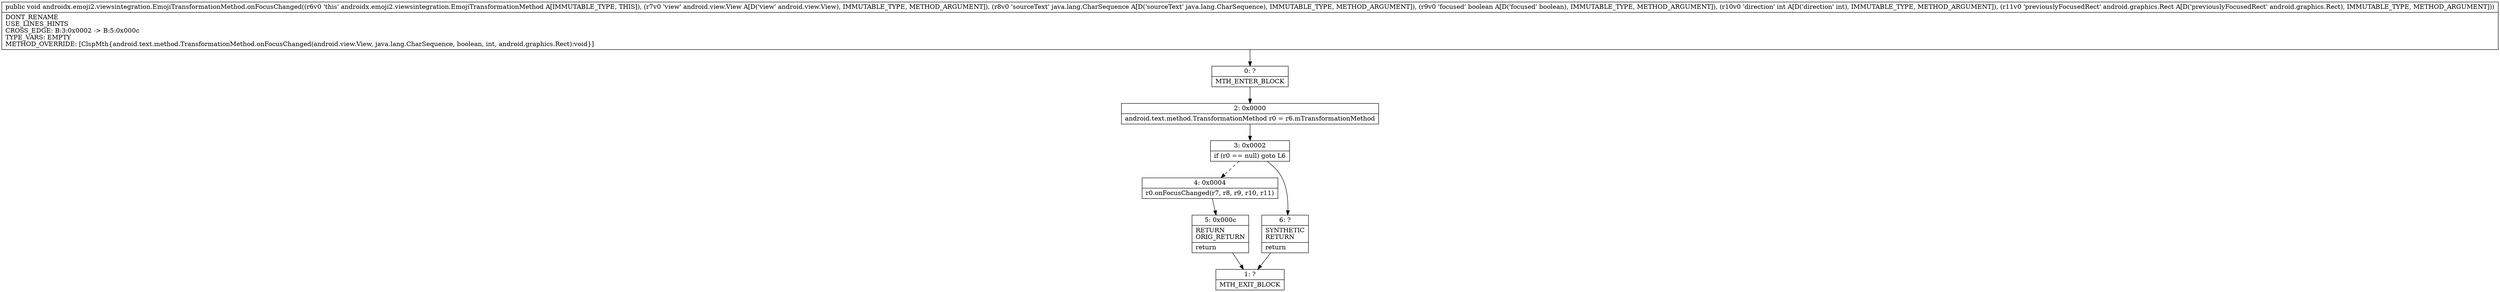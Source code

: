digraph "CFG forandroidx.emoji2.viewsintegration.EmojiTransformationMethod.onFocusChanged(Landroid\/view\/View;Ljava\/lang\/CharSequence;ZILandroid\/graphics\/Rect;)V" {
Node_0 [shape=record,label="{0\:\ ?|MTH_ENTER_BLOCK\l}"];
Node_2 [shape=record,label="{2\:\ 0x0000|android.text.method.TransformationMethod r0 = r6.mTransformationMethod\l}"];
Node_3 [shape=record,label="{3\:\ 0x0002|if (r0 == null) goto L6\l}"];
Node_4 [shape=record,label="{4\:\ 0x0004|r0.onFocusChanged(r7, r8, r9, r10, r11)\l}"];
Node_5 [shape=record,label="{5\:\ 0x000c|RETURN\lORIG_RETURN\l|return\l}"];
Node_1 [shape=record,label="{1\:\ ?|MTH_EXIT_BLOCK\l}"];
Node_6 [shape=record,label="{6\:\ ?|SYNTHETIC\lRETURN\l|return\l}"];
MethodNode[shape=record,label="{public void androidx.emoji2.viewsintegration.EmojiTransformationMethod.onFocusChanged((r6v0 'this' androidx.emoji2.viewsintegration.EmojiTransformationMethod A[IMMUTABLE_TYPE, THIS]), (r7v0 'view' android.view.View A[D('view' android.view.View), IMMUTABLE_TYPE, METHOD_ARGUMENT]), (r8v0 'sourceText' java.lang.CharSequence A[D('sourceText' java.lang.CharSequence), IMMUTABLE_TYPE, METHOD_ARGUMENT]), (r9v0 'focused' boolean A[D('focused' boolean), IMMUTABLE_TYPE, METHOD_ARGUMENT]), (r10v0 'direction' int A[D('direction' int), IMMUTABLE_TYPE, METHOD_ARGUMENT]), (r11v0 'previouslyFocusedRect' android.graphics.Rect A[D('previouslyFocusedRect' android.graphics.Rect), IMMUTABLE_TYPE, METHOD_ARGUMENT]))  | DONT_RENAME\lUSE_LINES_HINTS\lCROSS_EDGE: B:3:0x0002 \-\> B:5:0x000c\lTYPE_VARS: EMPTY\lMETHOD_OVERRIDE: [ClspMth\{android.text.method.TransformationMethod.onFocusChanged(android.view.View, java.lang.CharSequence, boolean, int, android.graphics.Rect):void\}]\l}"];
MethodNode -> Node_0;Node_0 -> Node_2;
Node_2 -> Node_3;
Node_3 -> Node_4[style=dashed];
Node_3 -> Node_6;
Node_4 -> Node_5;
Node_5 -> Node_1;
Node_6 -> Node_1;
}

